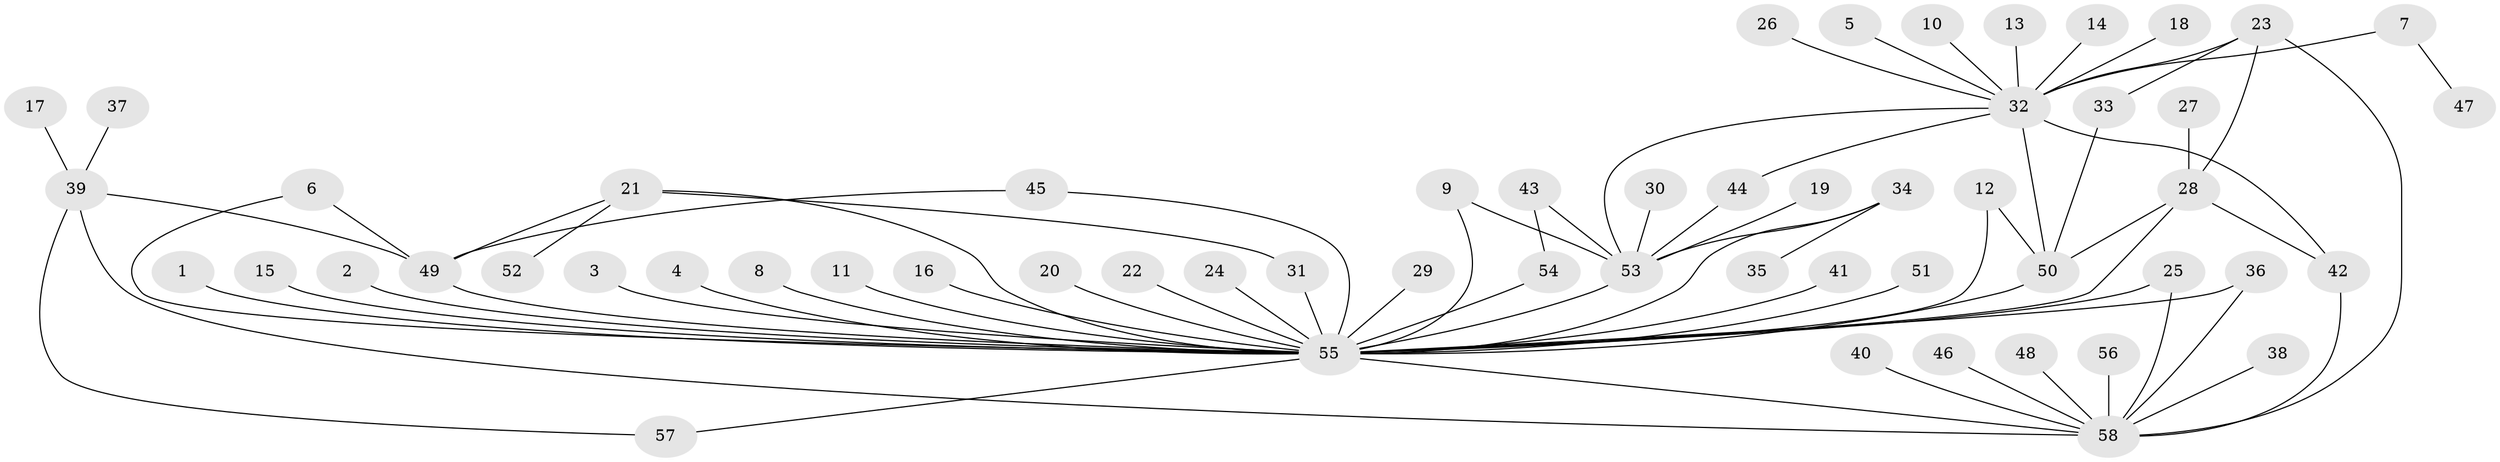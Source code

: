 // original degree distribution, {36: 0.008695652173913044, 3: 0.0782608695652174, 6: 0.017391304347826087, 11: 0.008695652173913044, 1: 0.5652173913043478, 8: 0.008695652173913044, 14: 0.008695652173913044, 13: 0.008695652173913044, 4: 0.05217391304347826, 2: 0.22608695652173913, 7: 0.017391304347826087}
// Generated by graph-tools (version 1.1) at 2025/01/03/09/25 03:01:57]
// undirected, 58 vertices, 77 edges
graph export_dot {
graph [start="1"]
  node [color=gray90,style=filled];
  1;
  2;
  3;
  4;
  5;
  6;
  7;
  8;
  9;
  10;
  11;
  12;
  13;
  14;
  15;
  16;
  17;
  18;
  19;
  20;
  21;
  22;
  23;
  24;
  25;
  26;
  27;
  28;
  29;
  30;
  31;
  32;
  33;
  34;
  35;
  36;
  37;
  38;
  39;
  40;
  41;
  42;
  43;
  44;
  45;
  46;
  47;
  48;
  49;
  50;
  51;
  52;
  53;
  54;
  55;
  56;
  57;
  58;
  1 -- 55 [weight=1.0];
  2 -- 55 [weight=1.0];
  3 -- 55 [weight=1.0];
  4 -- 55 [weight=1.0];
  5 -- 32 [weight=1.0];
  6 -- 49 [weight=1.0];
  6 -- 55 [weight=1.0];
  7 -- 32 [weight=1.0];
  7 -- 47 [weight=1.0];
  8 -- 55 [weight=1.0];
  9 -- 53 [weight=1.0];
  9 -- 55 [weight=1.0];
  10 -- 32 [weight=1.0];
  11 -- 55 [weight=1.0];
  12 -- 50 [weight=1.0];
  12 -- 55 [weight=1.0];
  13 -- 32 [weight=1.0];
  14 -- 32 [weight=1.0];
  15 -- 55 [weight=1.0];
  16 -- 55 [weight=1.0];
  17 -- 39 [weight=1.0];
  18 -- 32 [weight=1.0];
  19 -- 53 [weight=1.0];
  20 -- 55 [weight=1.0];
  21 -- 31 [weight=1.0];
  21 -- 49 [weight=1.0];
  21 -- 52 [weight=1.0];
  21 -- 55 [weight=1.0];
  22 -- 55 [weight=1.0];
  23 -- 28 [weight=1.0];
  23 -- 32 [weight=1.0];
  23 -- 33 [weight=1.0];
  23 -- 58 [weight=1.0];
  24 -- 55 [weight=1.0];
  25 -- 55 [weight=1.0];
  25 -- 58 [weight=1.0];
  26 -- 32 [weight=1.0];
  27 -- 28 [weight=1.0];
  28 -- 42 [weight=1.0];
  28 -- 50 [weight=1.0];
  28 -- 55 [weight=1.0];
  29 -- 55 [weight=1.0];
  30 -- 53 [weight=1.0];
  31 -- 55 [weight=1.0];
  32 -- 42 [weight=1.0];
  32 -- 44 [weight=1.0];
  32 -- 50 [weight=1.0];
  32 -- 53 [weight=1.0];
  33 -- 50 [weight=1.0];
  34 -- 35 [weight=1.0];
  34 -- 53 [weight=1.0];
  34 -- 55 [weight=1.0];
  36 -- 55 [weight=1.0];
  36 -- 58 [weight=1.0];
  37 -- 39 [weight=1.0];
  38 -- 58 [weight=1.0];
  39 -- 49 [weight=1.0];
  39 -- 57 [weight=1.0];
  39 -- 58 [weight=1.0];
  40 -- 58 [weight=1.0];
  41 -- 55 [weight=1.0];
  42 -- 58 [weight=1.0];
  43 -- 53 [weight=1.0];
  43 -- 54 [weight=1.0];
  44 -- 53 [weight=1.0];
  45 -- 49 [weight=1.0];
  45 -- 55 [weight=1.0];
  46 -- 58 [weight=1.0];
  48 -- 58 [weight=1.0];
  49 -- 55 [weight=1.0];
  50 -- 55 [weight=3.0];
  51 -- 55 [weight=1.0];
  53 -- 55 [weight=1.0];
  54 -- 55 [weight=1.0];
  55 -- 57 [weight=1.0];
  55 -- 58 [weight=1.0];
  56 -- 58 [weight=1.0];
}
